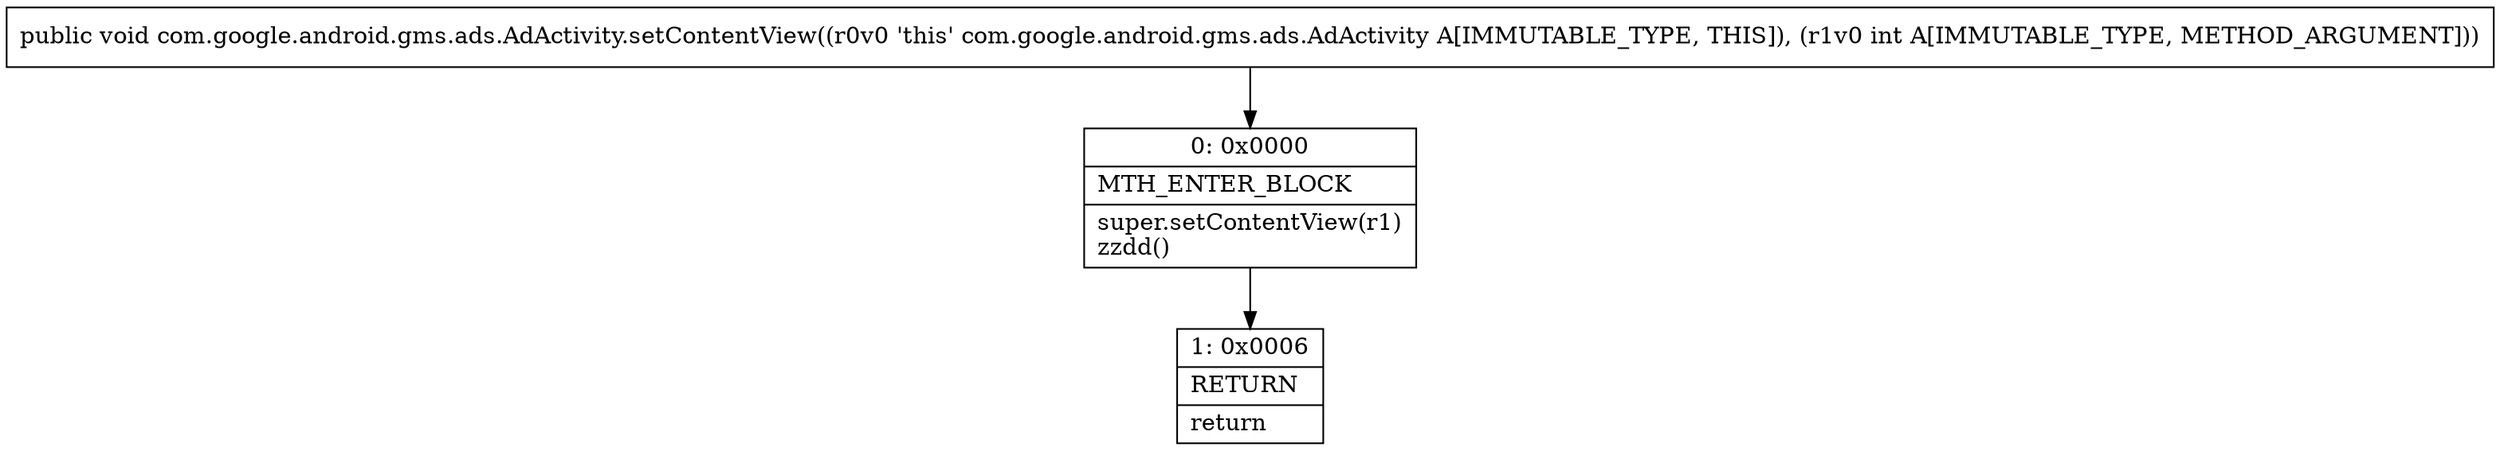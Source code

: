 digraph "CFG forcom.google.android.gms.ads.AdActivity.setContentView(I)V" {
Node_0 [shape=record,label="{0\:\ 0x0000|MTH_ENTER_BLOCK\l|super.setContentView(r1)\lzzdd()\l}"];
Node_1 [shape=record,label="{1\:\ 0x0006|RETURN\l|return\l}"];
MethodNode[shape=record,label="{public void com.google.android.gms.ads.AdActivity.setContentView((r0v0 'this' com.google.android.gms.ads.AdActivity A[IMMUTABLE_TYPE, THIS]), (r1v0 int A[IMMUTABLE_TYPE, METHOD_ARGUMENT])) }"];
MethodNode -> Node_0;
Node_0 -> Node_1;
}

